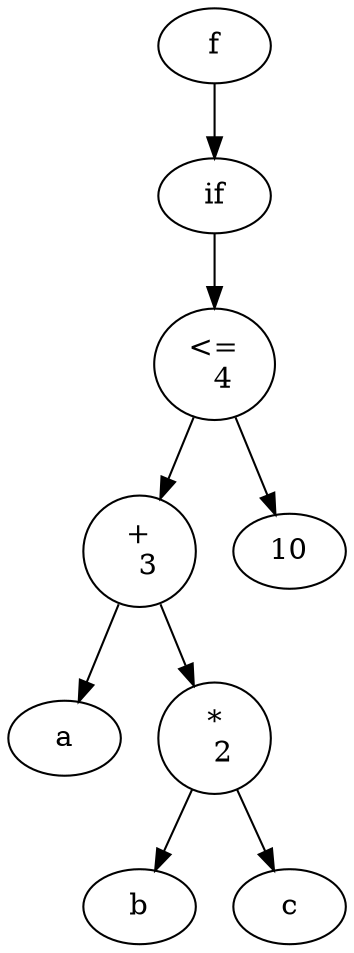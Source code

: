 # Executado assim: ./output2dot.sh 
# https://graphviz.org/doc/info/lang.html
digraph {
  x563988fe7980 [label = "f"]
  x563988fe7980 -> x563988fe7920
  x563988fe7920 [label = "if"]
  x563988fe7920 -> x563988fe7800
  x563988fe7800 [label = "<=
  4"]
  x563988fe7800 -> x563988fe78c0
  x563988fe78c0 [label = "+
  3"]
  x563988fe78c0 -> x563988fe7510
  x563988fe7510 [label = "a"]
  x563988fe78c0 -> x563988fe7860
  x563988fe7860 [label = "*
  2"]
  x563988fe7860 -> x563988fe7610
  x563988fe7610 [label = "b"]
  x563988fe7860 -> x563988fe7710
  x563988fe7710 [label = "c"]
  x563988fe7800 -> x563988fe77c0
  x563988fe77c0 [label = "10"]
}
